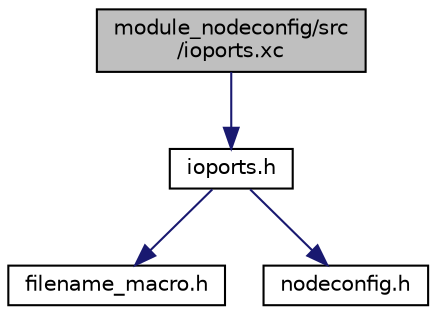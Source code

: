 digraph "module_nodeconfig/src/ioports.xc"
{
 // INTERACTIVE_SVG=YES
  edge [fontname="Helvetica",fontsize="10",labelfontname="Helvetica",labelfontsize="10"];
  node [fontname="Helvetica",fontsize="10",shape=record];
  Node1 [label="module_nodeconfig/src\l/ioports.xc",height=0.2,width=0.4,color="black", fillcolor="grey75", style="filled" fontcolor="black"];
  Node1 -> Node2 [color="midnightblue",fontsize="10",style="solid",fontname="Helvetica"];
  Node2 [label="ioports.h",height=0.2,width=0.4,color="black", fillcolor="white", style="filled",URL="$ioports_8h.html"];
  Node2 -> Node3 [color="midnightblue",fontsize="10",style="solid",fontname="Helvetica"];
  Node3 [label="filename_macro.h",height=0.2,width=0.4,color="black", fillcolor="white", style="filled",URL="$filename__macro_8h.html"];
  Node2 -> Node4 [color="midnightblue",fontsize="10",style="solid",fontname="Helvetica"];
  Node4 [label="nodeconfig.h",height=0.2,width=0.4,color="black", fillcolor="white", style="filled",URL="$nodeconfig_8h.html"];
}
